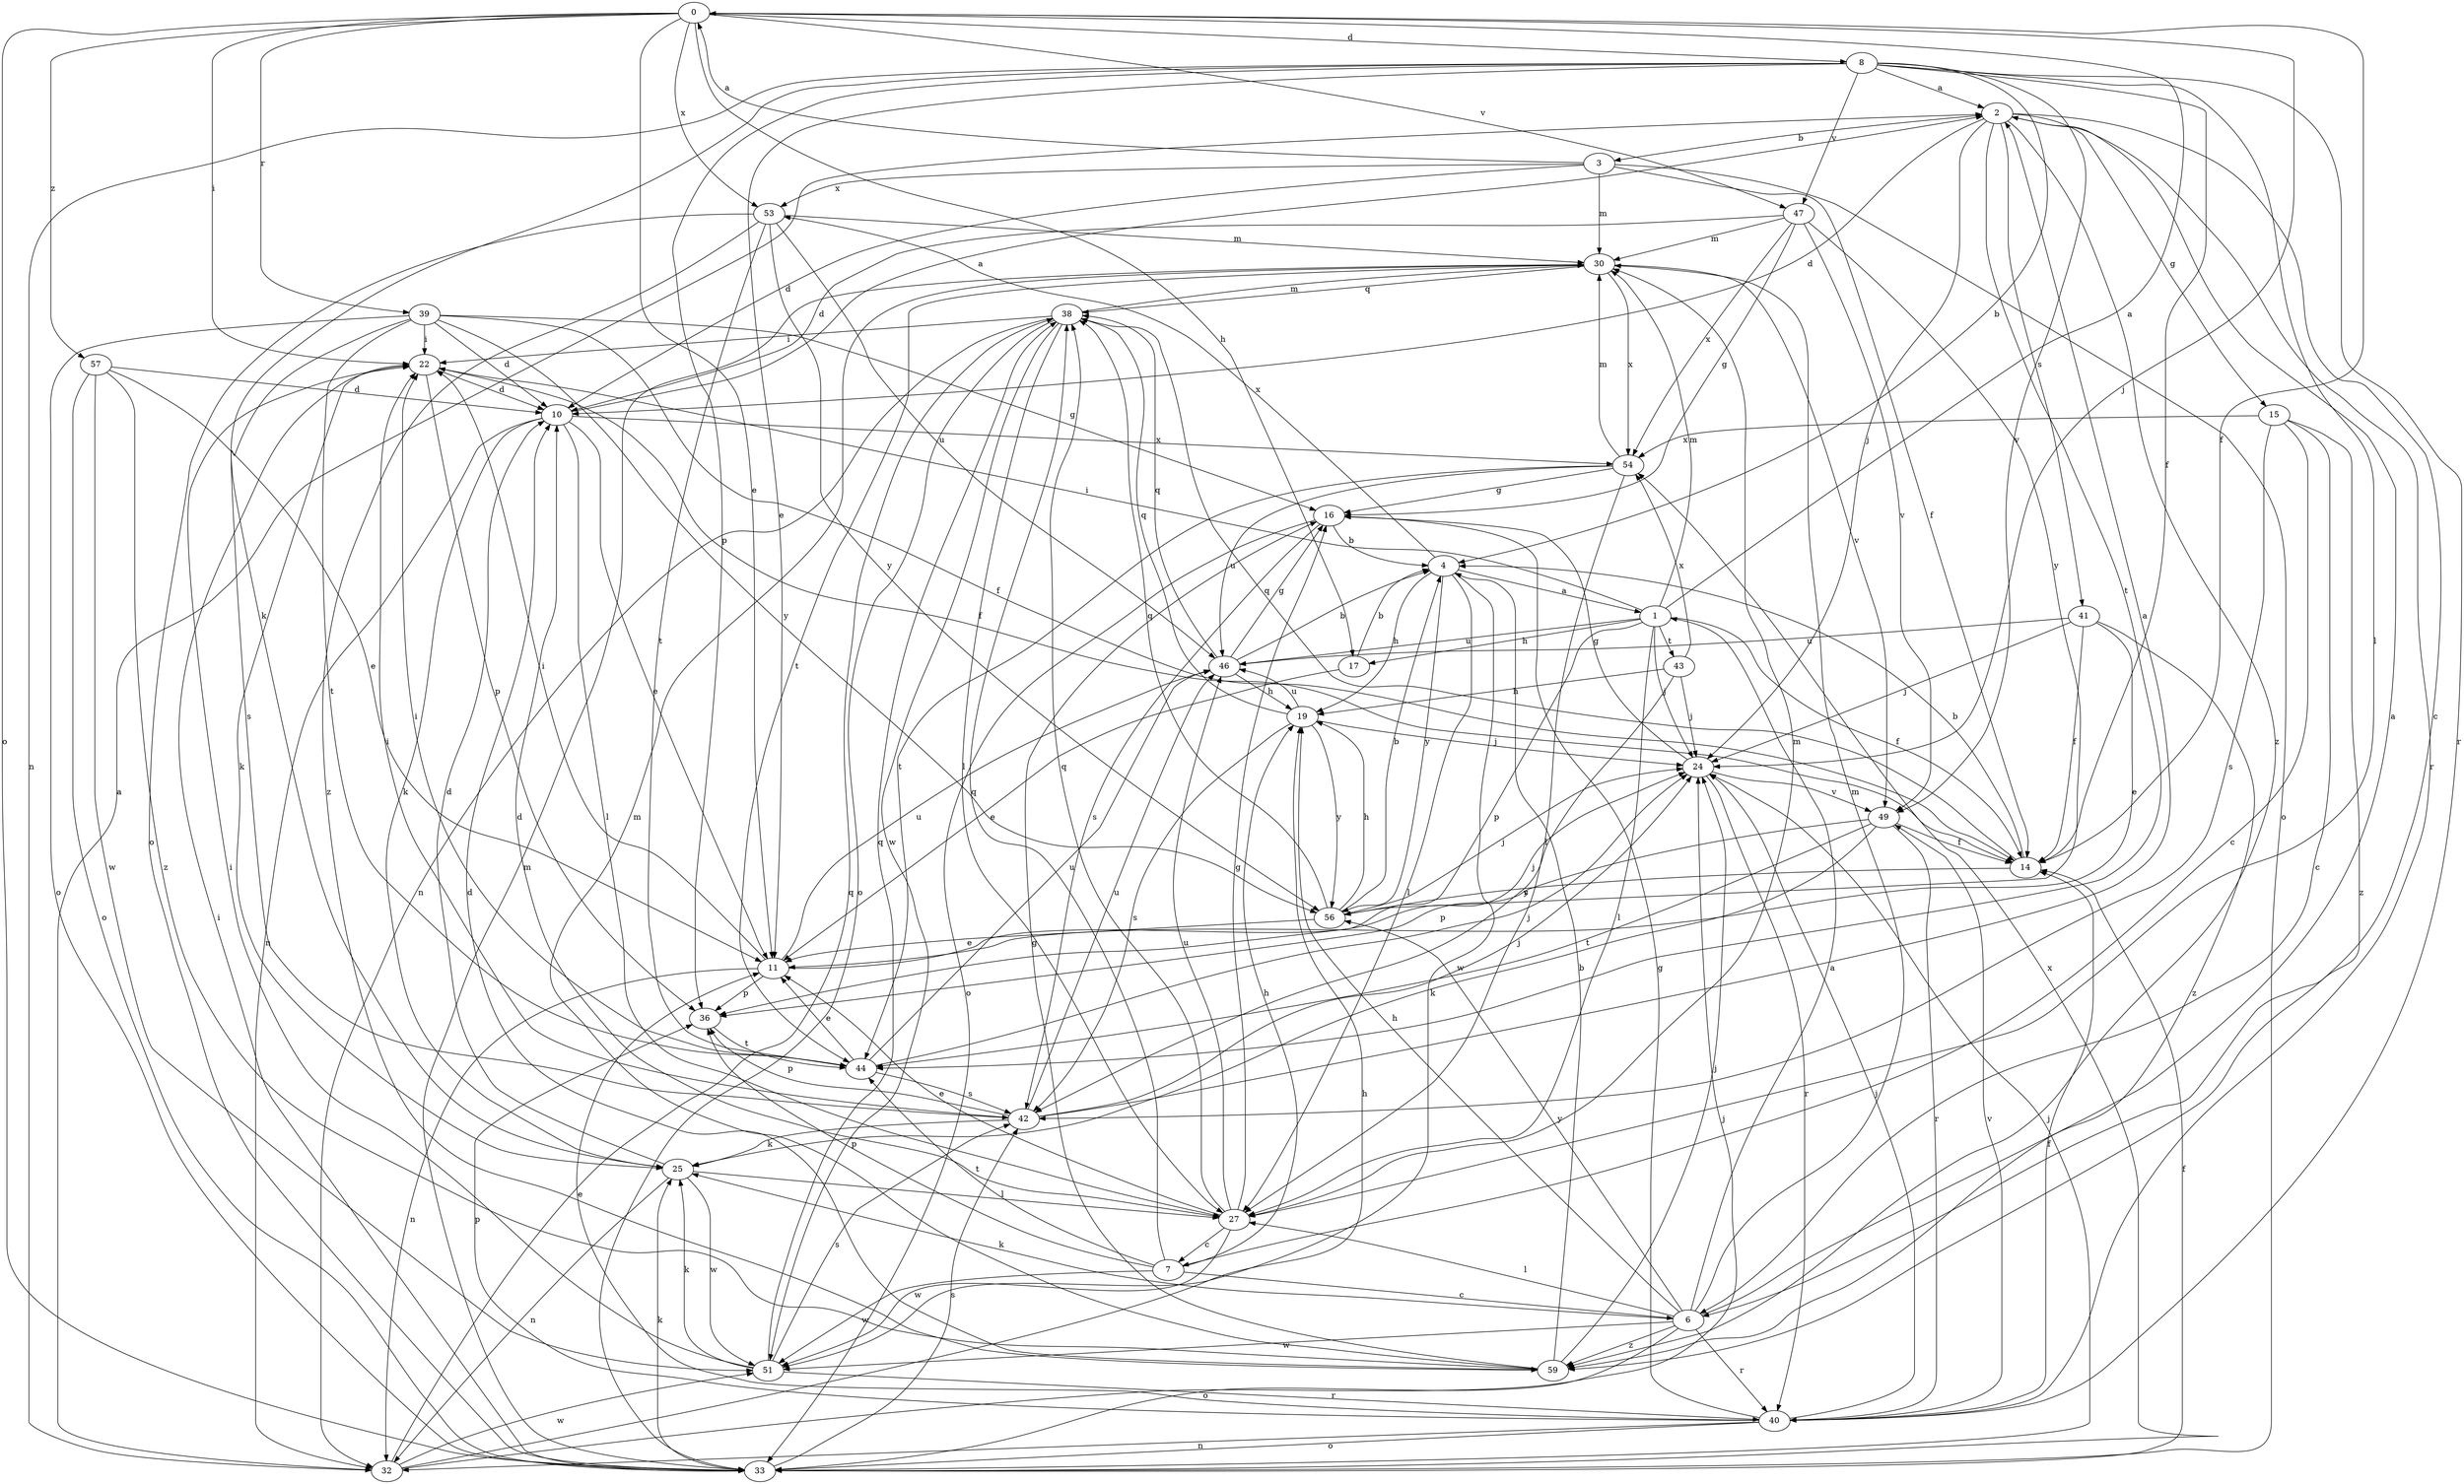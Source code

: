 strict digraph  {
0;
1;
2;
3;
4;
6;
7;
8;
10;
11;
14;
15;
16;
17;
19;
22;
24;
25;
27;
30;
32;
33;
36;
38;
39;
40;
41;
42;
43;
44;
46;
47;
49;
51;
53;
54;
56;
57;
59;
0 -> 8  [label=d];
0 -> 11  [label=e];
0 -> 14  [label=f];
0 -> 17  [label=h];
0 -> 22  [label=i];
0 -> 24  [label=j];
0 -> 33  [label=o];
0 -> 39  [label=r];
0 -> 47  [label=v];
0 -> 53  [label=x];
0 -> 57  [label=z];
1 -> 0  [label=a];
1 -> 14  [label=f];
1 -> 17  [label=h];
1 -> 22  [label=i];
1 -> 24  [label=j];
1 -> 27  [label=l];
1 -> 30  [label=m];
1 -> 36  [label=p];
1 -> 43  [label=t];
1 -> 46  [label=u];
2 -> 3  [label=b];
2 -> 6  [label=c];
2 -> 10  [label=d];
2 -> 15  [label=g];
2 -> 24  [label=j];
2 -> 40  [label=r];
2 -> 41  [label=s];
2 -> 44  [label=t];
2 -> 59  [label=z];
3 -> 0  [label=a];
3 -> 10  [label=d];
3 -> 14  [label=f];
3 -> 30  [label=m];
3 -> 33  [label=o];
3 -> 53  [label=x];
4 -> 1  [label=a];
4 -> 19  [label=h];
4 -> 27  [label=l];
4 -> 51  [label=w];
4 -> 53  [label=x];
4 -> 56  [label=y];
6 -> 1  [label=a];
6 -> 2  [label=a];
6 -> 19  [label=h];
6 -> 25  [label=k];
6 -> 27  [label=l];
6 -> 30  [label=m];
6 -> 33  [label=o];
6 -> 40  [label=r];
6 -> 51  [label=w];
6 -> 56  [label=y];
6 -> 59  [label=z];
7 -> 6  [label=c];
7 -> 19  [label=h];
7 -> 36  [label=p];
7 -> 38  [label=q];
7 -> 44  [label=t];
7 -> 51  [label=w];
8 -> 2  [label=a];
8 -> 4  [label=b];
8 -> 11  [label=e];
8 -> 14  [label=f];
8 -> 25  [label=k];
8 -> 27  [label=l];
8 -> 32  [label=n];
8 -> 36  [label=p];
8 -> 40  [label=r];
8 -> 47  [label=v];
8 -> 49  [label=v];
10 -> 2  [label=a];
10 -> 11  [label=e];
10 -> 25  [label=k];
10 -> 27  [label=l];
10 -> 32  [label=n];
10 -> 54  [label=x];
11 -> 22  [label=i];
11 -> 24  [label=j];
11 -> 32  [label=n];
11 -> 36  [label=p];
11 -> 46  [label=u];
14 -> 4  [label=b];
14 -> 38  [label=q];
14 -> 56  [label=y];
15 -> 6  [label=c];
15 -> 7  [label=c];
15 -> 42  [label=s];
15 -> 54  [label=x];
15 -> 59  [label=z];
16 -> 4  [label=b];
16 -> 33  [label=o];
16 -> 42  [label=s];
17 -> 4  [label=b];
17 -> 11  [label=e];
19 -> 24  [label=j];
19 -> 38  [label=q];
19 -> 42  [label=s];
19 -> 46  [label=u];
19 -> 56  [label=y];
22 -> 10  [label=d];
22 -> 14  [label=f];
22 -> 25  [label=k];
22 -> 36  [label=p];
24 -> 16  [label=g];
24 -> 40  [label=r];
24 -> 49  [label=v];
25 -> 10  [label=d];
25 -> 27  [label=l];
25 -> 32  [label=n];
25 -> 51  [label=w];
27 -> 7  [label=c];
27 -> 10  [label=d];
27 -> 11  [label=e];
27 -> 16  [label=g];
27 -> 30  [label=m];
27 -> 38  [label=q];
27 -> 46  [label=u];
27 -> 51  [label=w];
30 -> 38  [label=q];
30 -> 44  [label=t];
30 -> 49  [label=v];
30 -> 54  [label=x];
32 -> 2  [label=a];
32 -> 19  [label=h];
32 -> 24  [label=j];
32 -> 38  [label=q];
32 -> 51  [label=w];
33 -> 14  [label=f];
33 -> 22  [label=i];
33 -> 24  [label=j];
33 -> 25  [label=k];
33 -> 30  [label=m];
33 -> 42  [label=s];
33 -> 54  [label=x];
36 -> 44  [label=t];
38 -> 22  [label=i];
38 -> 27  [label=l];
38 -> 30  [label=m];
38 -> 32  [label=n];
38 -> 33  [label=o];
38 -> 51  [label=w];
39 -> 10  [label=d];
39 -> 14  [label=f];
39 -> 16  [label=g];
39 -> 22  [label=i];
39 -> 33  [label=o];
39 -> 42  [label=s];
39 -> 44  [label=t];
39 -> 56  [label=y];
40 -> 11  [label=e];
40 -> 14  [label=f];
40 -> 16  [label=g];
40 -> 24  [label=j];
40 -> 32  [label=n];
40 -> 33  [label=o];
40 -> 36  [label=p];
40 -> 49  [label=v];
41 -> 11  [label=e];
41 -> 14  [label=f];
41 -> 24  [label=j];
41 -> 46  [label=u];
41 -> 59  [label=z];
42 -> 2  [label=a];
42 -> 22  [label=i];
42 -> 24  [label=j];
42 -> 25  [label=k];
42 -> 36  [label=p];
42 -> 46  [label=u];
43 -> 19  [label=h];
43 -> 24  [label=j];
43 -> 42  [label=s];
43 -> 54  [label=x];
44 -> 11  [label=e];
44 -> 22  [label=i];
44 -> 24  [label=j];
44 -> 42  [label=s];
44 -> 46  [label=u];
46 -> 4  [label=b];
46 -> 16  [label=g];
46 -> 19  [label=h];
46 -> 38  [label=q];
47 -> 10  [label=d];
47 -> 16  [label=g];
47 -> 30  [label=m];
47 -> 49  [label=v];
47 -> 54  [label=x];
47 -> 56  [label=y];
49 -> 14  [label=f];
49 -> 25  [label=k];
49 -> 36  [label=p];
49 -> 40  [label=r];
49 -> 44  [label=t];
51 -> 22  [label=i];
51 -> 25  [label=k];
51 -> 38  [label=q];
51 -> 40  [label=r];
51 -> 42  [label=s];
53 -> 30  [label=m];
53 -> 33  [label=o];
53 -> 44  [label=t];
53 -> 46  [label=u];
53 -> 56  [label=y];
53 -> 59  [label=z];
54 -> 16  [label=g];
54 -> 27  [label=l];
54 -> 30  [label=m];
54 -> 44  [label=t];
54 -> 46  [label=u];
56 -> 4  [label=b];
56 -> 11  [label=e];
56 -> 19  [label=h];
56 -> 24  [label=j];
56 -> 38  [label=q];
57 -> 10  [label=d];
57 -> 11  [label=e];
57 -> 33  [label=o];
57 -> 51  [label=w];
57 -> 59  [label=z];
59 -> 4  [label=b];
59 -> 10  [label=d];
59 -> 16  [label=g];
59 -> 24  [label=j];
59 -> 30  [label=m];
}
